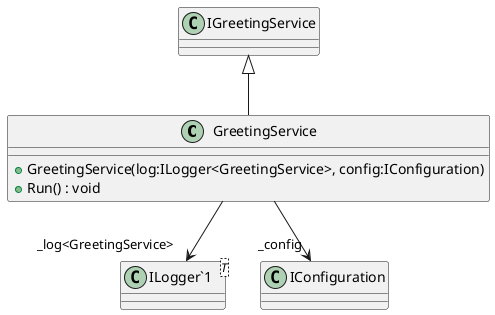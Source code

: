 @startuml
class GreetingService {
    + GreetingService(log:ILogger<GreetingService>, config:IConfiguration)
    + Run() : void
}
class "ILogger`1"<T> {
}
IGreetingService <|-- GreetingService
GreetingService --> "_log<GreetingService>" "ILogger`1"
GreetingService --> "_config" IConfiguration
@enduml

